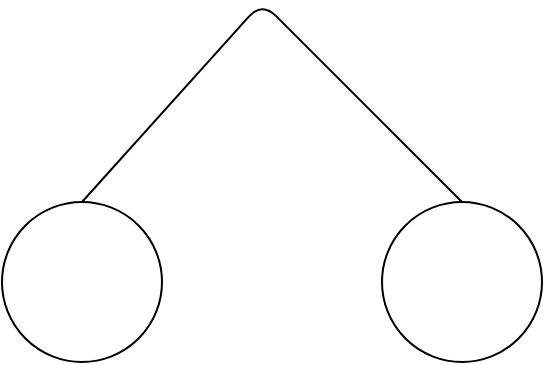 <mxfile>
    <diagram id="eIUJY-2ey1hFwf5QeSYM" name="Page-1">
        <mxGraphModel dx="1094" dy="782" grid="1" gridSize="10" guides="1" tooltips="1" connect="1" arrows="1" fold="1" page="1" pageScale="1" pageWidth="850" pageHeight="1100" math="0" shadow="0">
            <root>
                <mxCell id="0"/>
                <mxCell id="1" parent="0"/>
                <mxCell id="2" value="" style="ellipse;whiteSpace=wrap;html=1;aspect=fixed;" vertex="1" parent="1">
                    <mxGeometry x="170" y="210" width="80" height="80" as="geometry"/>
                </mxCell>
                <mxCell id="3" value="" style="ellipse;whiteSpace=wrap;html=1;aspect=fixed;" vertex="1" parent="1">
                    <mxGeometry x="360" y="210" width="80" height="80" as="geometry"/>
                </mxCell>
                <mxCell id="5" value="" style="endArrow=none;html=1;exitX=0.5;exitY=0;exitDx=0;exitDy=0;entryX=0.5;entryY=0;entryDx=0;entryDy=0;" edge="1" parent="1" source="2" target="3">
                    <mxGeometry width="50" height="50" relative="1" as="geometry">
                        <mxPoint x="300" y="160" as="sourcePoint"/>
                        <mxPoint x="350" y="110" as="targetPoint"/>
                        <Array as="points">
                            <mxPoint x="300" y="110"/>
                        </Array>
                    </mxGeometry>
                </mxCell>
            </root>
        </mxGraphModel>
    </diagram>
    <diagram id="2vDRXBNBLIIUd_XtYuWC" name="Page-2">
        <mxGraphModel dx="1094" dy="782" grid="1" gridSize="10" guides="1" tooltips="1" connect="1" arrows="1" fold="1" page="1" pageScale="1" pageWidth="850" pageHeight="1100" math="0" shadow="0">
            <root>
                <mxCell id="FRyalH4_VsY2Z4qNwZuu-0"/>
                <mxCell id="FRyalH4_VsY2Z4qNwZuu-1" parent="FRyalH4_VsY2Z4qNwZuu-0"/>
                <mxCell id="FRyalH4_VsY2Z4qNwZuu-2" value="" style="ellipse;whiteSpace=wrap;html=1;" vertex="1" parent="FRyalH4_VsY2Z4qNwZuu-1">
                    <mxGeometry x="210" y="140" width="120" height="80" as="geometry"/>
                </mxCell>
                <mxCell id="FRyalH4_VsY2Z4qNwZuu-3" value="" style="ellipse;whiteSpace=wrap;html=1;" vertex="1" parent="FRyalH4_VsY2Z4qNwZuu-1">
                    <mxGeometry x="210" y="220" width="120" height="80" as="geometry"/>
                </mxCell>
            </root>
        </mxGraphModel>
    </diagram>
</mxfile>